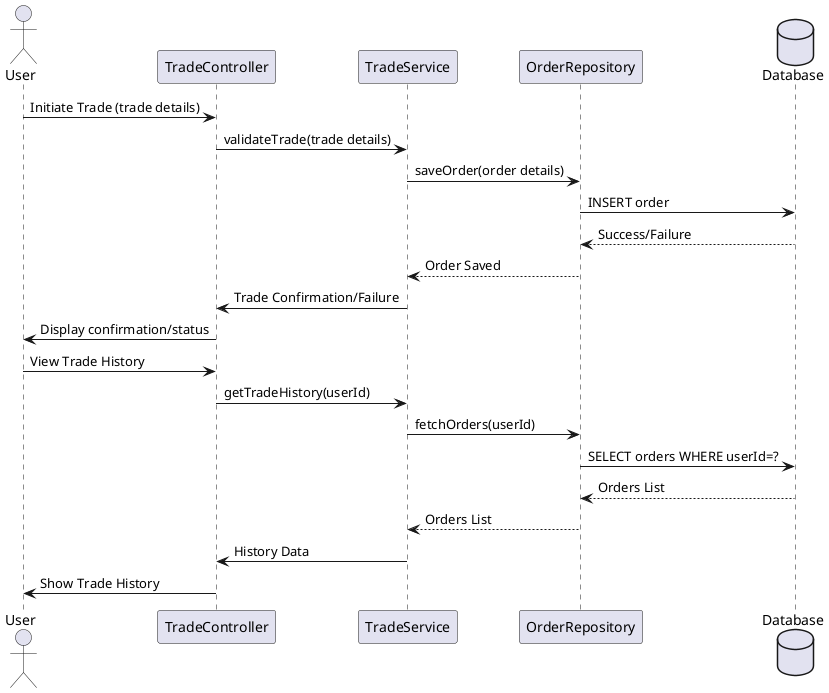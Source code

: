 @startuml
actor User
participant "TradeController" as Controller
participant "TradeService" as Service
participant "OrderRepository" as Repository
database "Database" as DB

User -> Controller: Initiate Trade (trade details)
Controller -> Service: validateTrade(trade details)
Service -> Repository: saveOrder(order details)
Repository -> DB: INSERT order
DB --> Repository: Success/Failure
Repository --> Service: Order Saved
Service -> Controller: Trade Confirmation/Failure
Controller -> User: Display confirmation/status

User -> Controller: View Trade History
Controller -> Service: getTradeHistory(userId)
Service -> Repository: fetchOrders(userId)
Repository -> DB: SELECT orders WHERE userId=?
DB --> Repository: Orders List
Repository --> Service: Orders List
Service -> Controller: History Data
Controller -> User: Show Trade History

@enduml